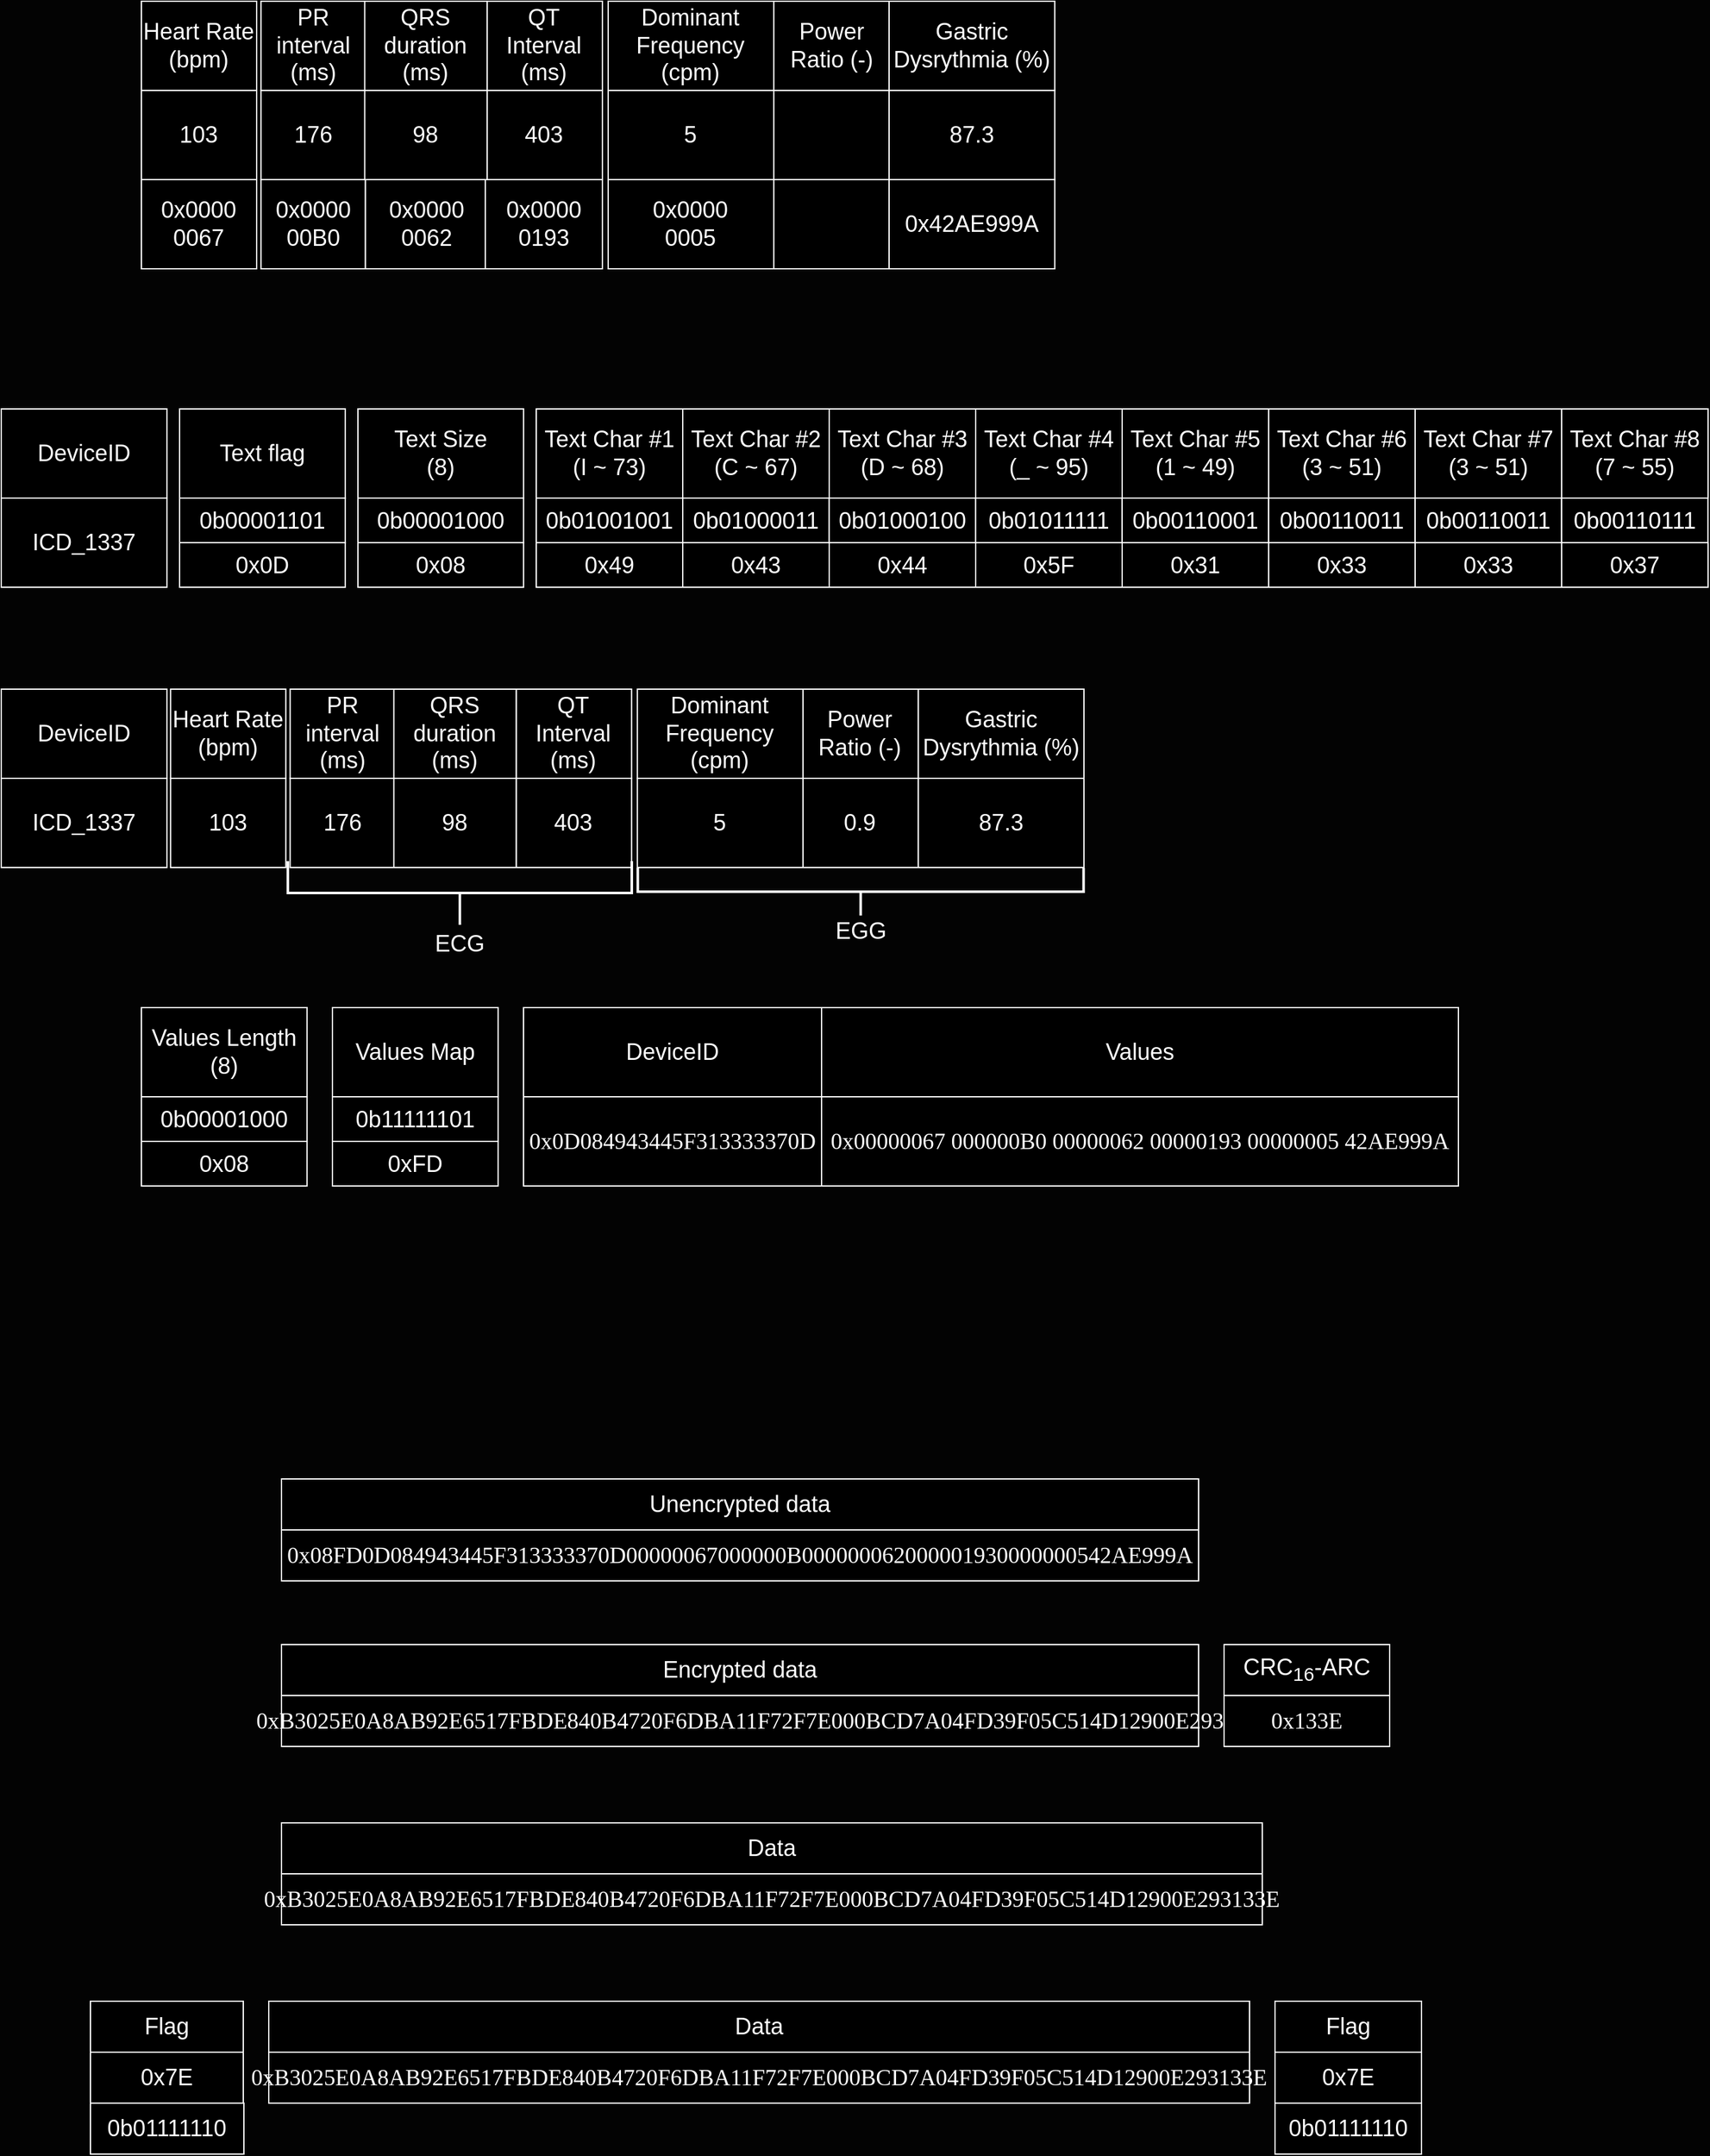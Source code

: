 <mxfile version="13.8.6" type="device"><diagram id="PseFhFlDdBNl5B23AaMg" name="Page-1"><mxGraphModel dx="1422" dy="1946" grid="1" gridSize="10" guides="0" tooltips="1" connect="1" arrows="1" fold="1" page="1" pageScale="1" pageWidth="850" pageHeight="1100" background="#030303" math="0" shadow="0"><root><mxCell id="0"/><mxCell id="1" parent="0"/><mxCell id="UPFgF3G_r19ZJ5kkSNfO-23" value="" style="group" parent="1" vertex="1" connectable="0"><mxGeometry x="40" y="-80" width="850" height="140" as="geometry"/></mxCell><mxCell id="UPFgF3G_r19ZJ5kkSNfO-10" value="Dominant Frequency (cpm)" style="rounded=0;whiteSpace=wrap;html=1;strokeColor=#FFFFFF;fontColor=#FFFFFF;fillColor=#000000;fontSize=18;" parent="UPFgF3G_r19ZJ5kkSNfO-23" vertex="1"><mxGeometry x="499.368" width="130.073" height="70" as="geometry"/></mxCell><mxCell id="UPFgF3G_r19ZJ5kkSNfO-11" value="5" style="rounded=0;whiteSpace=wrap;html=1;strokeColor=#FFFFFF;fontColor=#FFFFFF;fillColor=#000000;fontSize=18;" parent="UPFgF3G_r19ZJ5kkSNfO-23" vertex="1"><mxGeometry x="499.368" y="70" width="130.073" height="70" as="geometry"/></mxCell><mxCell id="UPFgF3G_r19ZJ5kkSNfO-16" value="" style="group;fontSize=18;" parent="UPFgF3G_r19ZJ5kkSNfO-23" vertex="1" connectable="0"><mxGeometry width="130.073" height="140" as="geometry"/></mxCell><mxCell id="tG8ZuLbq16V0WH_W7lKK-12" value="DeviceID" style="rounded=0;whiteSpace=wrap;html=1;strokeColor=#FFFFFF;fontColor=#FFFFFF;fillColor=#000000;fontSize=18;" parent="UPFgF3G_r19ZJ5kkSNfO-16" vertex="1"><mxGeometry width="130.073" height="70" as="geometry"/></mxCell><mxCell id="UPFgF3G_r19ZJ5kkSNfO-1" value="ICD_1337" style="rounded=0;whiteSpace=wrap;html=1;strokeColor=#FFFFFF;fontColor=#FFFFFF;fillColor=#000000;fontSize=18;" parent="UPFgF3G_r19ZJ5kkSNfO-16" vertex="1"><mxGeometry y="70" width="130.073" height="70" as="geometry"/></mxCell><mxCell id="UPFgF3G_r19ZJ5kkSNfO-17" value="" style="group;fontSize=18;" parent="UPFgF3G_r19ZJ5kkSNfO-23" vertex="1" connectable="0"><mxGeometry x="132.901" width="90.486" height="140" as="geometry"/></mxCell><mxCell id="UPFgF3G_r19ZJ5kkSNfO-2" value="Heart Rate (bpm)" style="rounded=0;whiteSpace=wrap;html=1;strokeColor=#FFFFFF;fontColor=#FFFFFF;fillColor=#000000;fontSize=18;" parent="UPFgF3G_r19ZJ5kkSNfO-17" vertex="1"><mxGeometry width="90.486" height="70" as="geometry"/></mxCell><mxCell id="UPFgF3G_r19ZJ5kkSNfO-3" value="103" style="rounded=0;whiteSpace=wrap;html=1;strokeColor=#FFFFFF;fontColor=#FFFFFF;fillColor=#000000;fontSize=18;" parent="UPFgF3G_r19ZJ5kkSNfO-17" vertex="1"><mxGeometry y="70" width="90.486" height="70" as="geometry"/></mxCell><mxCell id="UPFgF3G_r19ZJ5kkSNfO-18" value="" style="group;fontSize=18;" parent="UPFgF3G_r19ZJ5kkSNfO-23" vertex="1" connectable="0"><mxGeometry x="226.78" width="82.003" height="140" as="geometry"/></mxCell><mxCell id="UPFgF3G_r19ZJ5kkSNfO-4" value="PR interval (ms)" style="rounded=0;whiteSpace=wrap;html=1;strokeColor=#FFFFFF;fontColor=#FFFFFF;fillColor=#000000;fontSize=18;" parent="UPFgF3G_r19ZJ5kkSNfO-18" vertex="1"><mxGeometry width="82.003" height="70" as="geometry"/></mxCell><mxCell id="UPFgF3G_r19ZJ5kkSNfO-5" value="176" style="rounded=0;whiteSpace=wrap;html=1;strokeColor=#FFFFFF;fontColor=#FFFFFF;fillColor=#000000;fontSize=18;" parent="UPFgF3G_r19ZJ5kkSNfO-18" vertex="1"><mxGeometry y="70" width="82.003" height="70" as="geometry"/></mxCell><mxCell id="UPFgF3G_r19ZJ5kkSNfO-19" value="" style="group;fontSize=18;" parent="UPFgF3G_r19ZJ5kkSNfO-23" vertex="1" connectable="0"><mxGeometry x="308.217" width="96.141" height="140" as="geometry"/></mxCell><mxCell id="UPFgF3G_r19ZJ5kkSNfO-6" value="QRS duration (ms)" style="rounded=0;whiteSpace=wrap;html=1;strokeColor=#FFFFFF;fontColor=#FFFFFF;fillColor=#000000;fontSize=18;" parent="UPFgF3G_r19ZJ5kkSNfO-19" vertex="1"><mxGeometry width="96.141" height="70" as="geometry"/></mxCell><mxCell id="UPFgF3G_r19ZJ5kkSNfO-7" value="98" style="rounded=0;whiteSpace=wrap;html=1;strokeColor=#FFFFFF;fontColor=#FFFFFF;fillColor=#000000;fontSize=18;" parent="UPFgF3G_r19ZJ5kkSNfO-19" vertex="1"><mxGeometry y="70" width="96.141" height="70" as="geometry"/></mxCell><mxCell id="UPFgF3G_r19ZJ5kkSNfO-20" value="" style="group;fontSize=18;" parent="UPFgF3G_r19ZJ5kkSNfO-23" vertex="1" connectable="0"><mxGeometry x="404.358" width="90.486" height="140" as="geometry"/></mxCell><mxCell id="UPFgF3G_r19ZJ5kkSNfO-8" value="QT Interval (ms)" style="rounded=0;whiteSpace=wrap;html=1;strokeColor=#FFFFFF;fontColor=#FFFFFF;fillColor=#000000;fontSize=18;" parent="UPFgF3G_r19ZJ5kkSNfO-20" vertex="1"><mxGeometry width="90.486" height="70" as="geometry"/></mxCell><mxCell id="UPFgF3G_r19ZJ5kkSNfO-9" value="403" style="rounded=0;whiteSpace=wrap;html=1;strokeColor=#FFFFFF;fontColor=#FFFFFF;fillColor=#000000;fontSize=18;" parent="UPFgF3G_r19ZJ5kkSNfO-20" vertex="1"><mxGeometry y="70" width="90.486" height="70" as="geometry"/></mxCell><mxCell id="UPFgF3G_r19ZJ5kkSNfO-21" value="" style="group;fontSize=18;" parent="UPFgF3G_r19ZJ5kkSNfO-23" vertex="1" connectable="0"><mxGeometry x="629.441" width="90.486" height="140" as="geometry"/></mxCell><mxCell id="UPFgF3G_r19ZJ5kkSNfO-12" value="Power Ratio (-)" style="rounded=0;whiteSpace=wrap;html=1;strokeColor=#FFFFFF;fontColor=#FFFFFF;fillColor=#000000;fontSize=18;" parent="UPFgF3G_r19ZJ5kkSNfO-21" vertex="1"><mxGeometry width="90.486" height="70" as="geometry"/></mxCell><mxCell id="UPFgF3G_r19ZJ5kkSNfO-13" value="0.9" style="rounded=0;whiteSpace=wrap;html=1;strokeColor=#FFFFFF;fontColor=#FFFFFF;fillColor=#000000;fontSize=18;" parent="UPFgF3G_r19ZJ5kkSNfO-21" vertex="1"><mxGeometry y="70" width="90.486" height="70" as="geometry"/></mxCell><mxCell id="UPFgF3G_r19ZJ5kkSNfO-22" value="" style="group;fontSize=18;" parent="UPFgF3G_r19ZJ5kkSNfO-23" vertex="1" connectable="0"><mxGeometry x="719.927" width="130.073" height="140" as="geometry"/></mxCell><mxCell id="UPFgF3G_r19ZJ5kkSNfO-14" value="Gastric Dysrythmia (%)" style="rounded=0;whiteSpace=wrap;html=1;strokeColor=#FFFFFF;fontColor=#FFFFFF;fillColor=#000000;fontSize=18;" parent="UPFgF3G_r19ZJ5kkSNfO-22" vertex="1"><mxGeometry width="130.073" height="70" as="geometry"/></mxCell><mxCell id="UPFgF3G_r19ZJ5kkSNfO-15" value="87.3" style="rounded=0;whiteSpace=wrap;html=1;strokeColor=#FFFFFF;fontColor=#FFFFFF;fillColor=#000000;fontSize=18;" parent="UPFgF3G_r19ZJ5kkSNfO-22" vertex="1"><mxGeometry y="70" width="130.073" height="70" as="geometry"/></mxCell><mxCell id="UPFgF3G_r19ZJ5kkSNfO-25" value="" style="strokeWidth=2;html=1;shape=mxgraph.flowchart.annotation_2;align=left;labelPosition=right;pointerEvents=1;fontSize=18;strokeColor=#FFFFFF;rotation=-90;" parent="1" vertex="1"><mxGeometry x="375" y="-55" width="50" height="270" as="geometry"/></mxCell><mxCell id="UPFgF3G_r19ZJ5kkSNfO-26" value="" style="strokeWidth=2;html=1;shape=mxgraph.flowchart.annotation_2;align=left;labelPosition=right;pointerEvents=1;fontSize=18;strokeColor=#FFFFFF;rotation=-90;aspect=fixed;" parent="1" vertex="1"><mxGeometry x="696" y="-96" width="37.44" height="350" as="geometry"/></mxCell><mxCell id="UPFgF3G_r19ZJ5kkSNfO-27" value="&lt;font color=&quot;#ffffff&quot;&gt;ECG&lt;/font&gt;" style="text;html=1;strokeColor=none;fillColor=none;align=center;verticalAlign=middle;whiteSpace=wrap;rounded=0;fontSize=18;" parent="1" vertex="1"><mxGeometry x="380" y="110" width="40" height="20" as="geometry"/></mxCell><mxCell id="UPFgF3G_r19ZJ5kkSNfO-28" value="&lt;font color=&quot;#ffffff&quot;&gt;EGG&lt;/font&gt;" style="text;html=1;strokeColor=none;fillColor=none;align=center;verticalAlign=middle;whiteSpace=wrap;rounded=0;fontSize=18;" parent="1" vertex="1"><mxGeometry x="694.72" y="100" width="40" height="20" as="geometry"/></mxCell><mxCell id="UPFgF3G_r19ZJ5kkSNfO-29" value="" style="group;fontSize=18;" parent="1" vertex="1" connectable="0"><mxGeometry x="40" y="-300" width="130.073" height="140" as="geometry"/></mxCell><mxCell id="UPFgF3G_r19ZJ5kkSNfO-30" value="DeviceID" style="rounded=0;whiteSpace=wrap;html=1;strokeColor=#FFFFFF;fontColor=#FFFFFF;fillColor=#000000;fontSize=18;" parent="UPFgF3G_r19ZJ5kkSNfO-29" vertex="1"><mxGeometry width="130.073" height="70" as="geometry"/></mxCell><mxCell id="UPFgF3G_r19ZJ5kkSNfO-31" value="ICD_1337" style="rounded=0;whiteSpace=wrap;html=1;strokeColor=#FFFFFF;fontColor=#FFFFFF;fillColor=#000000;fontSize=18;" parent="UPFgF3G_r19ZJ5kkSNfO-29" vertex="1"><mxGeometry y="70" width="130.073" height="70" as="geometry"/></mxCell><mxCell id="UPFgF3G_r19ZJ5kkSNfO-32" value="0b00001101&lt;br&gt;" style="rounded=0;whiteSpace=wrap;html=1;strokeColor=#FFFFFF;fontColor=#FFFFFF;fillColor=#000000;fontSize=18;" parent="1" vertex="1"><mxGeometry x="180" y="-230" width="130.07" height="35" as="geometry"/></mxCell><mxCell id="UPFgF3G_r19ZJ5kkSNfO-33" value="0x0D" style="rounded=0;whiteSpace=wrap;html=1;strokeColor=#FFFFFF;fontColor=#FFFFFF;fillColor=#000000;fontSize=18;" parent="1" vertex="1"><mxGeometry x="180" y="-195" width="130.07" height="35" as="geometry"/></mxCell><mxCell id="UPFgF3G_r19ZJ5kkSNfO-34" value="0b00001000" style="rounded=0;whiteSpace=wrap;html=1;strokeColor=#FFFFFF;fontColor=#FFFFFF;fillColor=#000000;fontSize=18;" parent="1" vertex="1"><mxGeometry x="320" y="-230" width="130.07" height="35" as="geometry"/></mxCell><mxCell id="UPFgF3G_r19ZJ5kkSNfO-35" value="0x08" style="rounded=0;whiteSpace=wrap;html=1;strokeColor=#FFFFFF;fontColor=#FFFFFF;fillColor=#000000;fontSize=18;" parent="1" vertex="1"><mxGeometry x="320" y="-195" width="130.07" height="35" as="geometry"/></mxCell><mxCell id="UPFgF3G_r19ZJ5kkSNfO-36" value="Text flag" style="rounded=0;whiteSpace=wrap;html=1;strokeColor=#FFFFFF;fontColor=#FFFFFF;fillColor=#000000;fontSize=18;" parent="1" vertex="1"><mxGeometry x="180" y="-300" width="130.073" height="70" as="geometry"/></mxCell><mxCell id="UPFgF3G_r19ZJ5kkSNfO-37" value="Text Size&lt;br&gt;(8)" style="rounded=0;whiteSpace=wrap;html=1;strokeColor=#FFFFFF;fontColor=#FFFFFF;fillColor=#000000;fontSize=18;" parent="1" vertex="1"><mxGeometry x="320" y="-300" width="130.073" height="70" as="geometry"/></mxCell><mxCell id="UPFgF3G_r19ZJ5kkSNfO-45" value="" style="group" parent="1" vertex="1" connectable="0"><mxGeometry x="460" y="-300" width="115.001" height="140" as="geometry"/></mxCell><mxCell id="UPFgF3G_r19ZJ5kkSNfO-38" value="0b01001001" style="rounded=0;whiteSpace=wrap;html=1;strokeColor=#FFFFFF;fontColor=#FFFFFF;fillColor=#000000;fontSize=18;" parent="UPFgF3G_r19ZJ5kkSNfO-45" vertex="1"><mxGeometry y="70" width="114.999" height="35" as="geometry"/></mxCell><mxCell id="UPFgF3G_r19ZJ5kkSNfO-39" value="0x49" style="rounded=0;whiteSpace=wrap;html=1;strokeColor=#FFFFFF;fontColor=#FFFFFF;fillColor=#000000;fontSize=18;" parent="UPFgF3G_r19ZJ5kkSNfO-45" vertex="1"><mxGeometry y="105" width="114.999" height="35" as="geometry"/></mxCell><mxCell id="UPFgF3G_r19ZJ5kkSNfO-40" value="Text Char #1&lt;br&gt;(I ~ 73)" style="rounded=0;whiteSpace=wrap;html=1;strokeColor=#FFFFFF;fontColor=#FFFFFF;fillColor=#000000;fontSize=18;" parent="UPFgF3G_r19ZJ5kkSNfO-45" vertex="1"><mxGeometry width="115.001" height="70" as="geometry"/></mxCell><mxCell id="UPFgF3G_r19ZJ5kkSNfO-46" value="" style="group" parent="1" vertex="1" connectable="0"><mxGeometry x="574.999" y="-300" width="115.001" height="140" as="geometry"/></mxCell><mxCell id="UPFgF3G_r19ZJ5kkSNfO-41" value="0b01000011" style="rounded=0;whiteSpace=wrap;html=1;strokeColor=#FFFFFF;fontColor=#FFFFFF;fillColor=#000000;fontSize=18;" parent="UPFgF3G_r19ZJ5kkSNfO-46" vertex="1"><mxGeometry x="1.137e-13" y="70" width="114.875" height="35" as="geometry"/></mxCell><mxCell id="UPFgF3G_r19ZJ5kkSNfO-42" value="0x43" style="rounded=0;whiteSpace=wrap;html=1;strokeColor=#FFFFFF;fontColor=#FFFFFF;fillColor=#000000;fontSize=18;" parent="UPFgF3G_r19ZJ5kkSNfO-46" vertex="1"><mxGeometry y="105" width="114.999" height="35" as="geometry"/></mxCell><mxCell id="UPFgF3G_r19ZJ5kkSNfO-43" value="Text Char #2&lt;br&gt;(C ~ 67)" style="rounded=0;whiteSpace=wrap;html=1;strokeColor=#FFFFFF;fontColor=#FFFFFF;fillColor=#000000;fontSize=18;" parent="UPFgF3G_r19ZJ5kkSNfO-46" vertex="1"><mxGeometry width="115.001" height="70" as="geometry"/></mxCell><mxCell id="UPFgF3G_r19ZJ5kkSNfO-47" value="" style="group" parent="1" vertex="1" connectable="0"><mxGeometry x="689.999" y="-300" width="115.001" height="140" as="geometry"/></mxCell><mxCell id="UPFgF3G_r19ZJ5kkSNfO-48" value="0b01000100" style="rounded=0;whiteSpace=wrap;html=1;strokeColor=#FFFFFF;fontColor=#FFFFFF;fillColor=#000000;fontSize=18;" parent="UPFgF3G_r19ZJ5kkSNfO-47" vertex="1"><mxGeometry x="1.137e-13" y="70" width="114.875" height="35" as="geometry"/></mxCell><mxCell id="UPFgF3G_r19ZJ5kkSNfO-49" value="0x44" style="rounded=0;whiteSpace=wrap;html=1;strokeColor=#FFFFFF;fontColor=#FFFFFF;fillColor=#000000;fontSize=18;" parent="UPFgF3G_r19ZJ5kkSNfO-47" vertex="1"><mxGeometry y="105" width="114.999" height="35" as="geometry"/></mxCell><mxCell id="UPFgF3G_r19ZJ5kkSNfO-50" value="Text Char #3&lt;br&gt;(D ~ 68)" style="rounded=0;whiteSpace=wrap;html=1;strokeColor=#FFFFFF;fontColor=#FFFFFF;fillColor=#000000;fontSize=18;" parent="UPFgF3G_r19ZJ5kkSNfO-47" vertex="1"><mxGeometry width="115.001" height="70" as="geometry"/></mxCell><mxCell id="UPFgF3G_r19ZJ5kkSNfO-51" value="" style="group" parent="1" vertex="1" connectable="0"><mxGeometry x="804.999" y="-300" width="115.001" height="140" as="geometry"/></mxCell><mxCell id="UPFgF3G_r19ZJ5kkSNfO-52" value="0b01011111" style="rounded=0;whiteSpace=wrap;html=1;strokeColor=#FFFFFF;fontColor=#FFFFFF;fillColor=#000000;fontSize=18;" parent="UPFgF3G_r19ZJ5kkSNfO-51" vertex="1"><mxGeometry x="1.137e-13" y="70" width="114.875" height="35" as="geometry"/></mxCell><mxCell id="UPFgF3G_r19ZJ5kkSNfO-53" value="0x5F" style="rounded=0;whiteSpace=wrap;html=1;strokeColor=#FFFFFF;fontColor=#FFFFFF;fillColor=#000000;fontSize=18;" parent="UPFgF3G_r19ZJ5kkSNfO-51" vertex="1"><mxGeometry y="105" width="114.999" height="35" as="geometry"/></mxCell><mxCell id="UPFgF3G_r19ZJ5kkSNfO-54" value="Text Char #4&lt;br&gt;(_ ~ 95)" style="rounded=0;whiteSpace=wrap;html=1;strokeColor=#FFFFFF;fontColor=#FFFFFF;fillColor=#000000;fontSize=18;" parent="UPFgF3G_r19ZJ5kkSNfO-51" vertex="1"><mxGeometry width="115.001" height="70" as="geometry"/></mxCell><mxCell id="UPFgF3G_r19ZJ5kkSNfO-55" value="" style="group" parent="1" vertex="1" connectable="0"><mxGeometry x="919.999" y="-300" width="115.001" height="140" as="geometry"/></mxCell><mxCell id="UPFgF3G_r19ZJ5kkSNfO-56" value="0b00110001" style="rounded=0;whiteSpace=wrap;html=1;strokeColor=#FFFFFF;fontColor=#FFFFFF;fillColor=#000000;fontSize=18;" parent="UPFgF3G_r19ZJ5kkSNfO-55" vertex="1"><mxGeometry x="1.137e-13" y="70" width="114.875" height="35" as="geometry"/></mxCell><mxCell id="UPFgF3G_r19ZJ5kkSNfO-57" value="0x31" style="rounded=0;whiteSpace=wrap;html=1;strokeColor=#FFFFFF;fontColor=#FFFFFF;fillColor=#000000;fontSize=18;" parent="UPFgF3G_r19ZJ5kkSNfO-55" vertex="1"><mxGeometry y="105" width="114.999" height="35" as="geometry"/></mxCell><mxCell id="UPFgF3G_r19ZJ5kkSNfO-58" value="Text Char #5&lt;br&gt;(1 ~ 49)" style="rounded=0;whiteSpace=wrap;html=1;strokeColor=#FFFFFF;fontColor=#FFFFFF;fillColor=#000000;fontSize=18;" parent="UPFgF3G_r19ZJ5kkSNfO-55" vertex="1"><mxGeometry width="115.001" height="70" as="geometry"/></mxCell><mxCell id="UPFgF3G_r19ZJ5kkSNfO-59" value="" style="group" parent="1" vertex="1" connectable="0"><mxGeometry x="1034.999" y="-300" width="115.001" height="140" as="geometry"/></mxCell><mxCell id="UPFgF3G_r19ZJ5kkSNfO-60" value="0b00110011" style="rounded=0;whiteSpace=wrap;html=1;strokeColor=#FFFFFF;fontColor=#FFFFFF;fillColor=#000000;fontSize=18;" parent="UPFgF3G_r19ZJ5kkSNfO-59" vertex="1"><mxGeometry x="1.137e-13" y="70" width="114.875" height="35" as="geometry"/></mxCell><mxCell id="UPFgF3G_r19ZJ5kkSNfO-61" value="0x33" style="rounded=0;whiteSpace=wrap;html=1;strokeColor=#FFFFFF;fontColor=#FFFFFF;fillColor=#000000;fontSize=18;" parent="UPFgF3G_r19ZJ5kkSNfO-59" vertex="1"><mxGeometry y="105" width="114.999" height="35" as="geometry"/></mxCell><mxCell id="UPFgF3G_r19ZJ5kkSNfO-62" value="Text Char #6&lt;br&gt;(3 ~ 51)" style="rounded=0;whiteSpace=wrap;html=1;strokeColor=#FFFFFF;fontColor=#FFFFFF;fillColor=#000000;fontSize=18;" parent="UPFgF3G_r19ZJ5kkSNfO-59" vertex="1"><mxGeometry width="115.001" height="70" as="geometry"/></mxCell><mxCell id="UPFgF3G_r19ZJ5kkSNfO-63" value="" style="group" parent="1" vertex="1" connectable="0"><mxGeometry x="1149.999" y="-300" width="115.001" height="140" as="geometry"/></mxCell><mxCell id="UPFgF3G_r19ZJ5kkSNfO-64" value="0b00110011" style="rounded=0;whiteSpace=wrap;html=1;strokeColor=#FFFFFF;fontColor=#FFFFFF;fillColor=#000000;fontSize=18;" parent="UPFgF3G_r19ZJ5kkSNfO-63" vertex="1"><mxGeometry x="1.137e-13" y="70" width="114.875" height="35" as="geometry"/></mxCell><mxCell id="UPFgF3G_r19ZJ5kkSNfO-65" value="0x33" style="rounded=0;whiteSpace=wrap;html=1;strokeColor=#FFFFFF;fontColor=#FFFFFF;fillColor=#000000;fontSize=18;" parent="UPFgF3G_r19ZJ5kkSNfO-63" vertex="1"><mxGeometry y="105" width="114.999" height="35" as="geometry"/></mxCell><mxCell id="UPFgF3G_r19ZJ5kkSNfO-66" value="Text Char #7&lt;br&gt;(3 ~ 51)" style="rounded=0;whiteSpace=wrap;html=1;strokeColor=#FFFFFF;fontColor=#FFFFFF;fillColor=#000000;fontSize=18;" parent="UPFgF3G_r19ZJ5kkSNfO-63" vertex="1"><mxGeometry width="115.001" height="70" as="geometry"/></mxCell><mxCell id="UPFgF3G_r19ZJ5kkSNfO-67" value="" style="group" parent="1" vertex="1" connectable="0"><mxGeometry x="1264.999" y="-300" width="115.001" height="140" as="geometry"/></mxCell><mxCell id="UPFgF3G_r19ZJ5kkSNfO-68" value="0b00110111" style="rounded=0;whiteSpace=wrap;html=1;strokeColor=#FFFFFF;fontColor=#FFFFFF;fillColor=#000000;fontSize=18;" parent="UPFgF3G_r19ZJ5kkSNfO-67" vertex="1"><mxGeometry x="1.137e-13" y="70" width="114.875" height="35" as="geometry"/></mxCell><mxCell id="UPFgF3G_r19ZJ5kkSNfO-69" value="0x37" style="rounded=0;whiteSpace=wrap;html=1;strokeColor=#FFFFFF;fontColor=#FFFFFF;fillColor=#000000;fontSize=18;" parent="UPFgF3G_r19ZJ5kkSNfO-67" vertex="1"><mxGeometry y="105" width="114.999" height="35" as="geometry"/></mxCell><mxCell id="UPFgF3G_r19ZJ5kkSNfO-70" value="Text Char #8&lt;br&gt;(7 ~ 55)" style="rounded=0;whiteSpace=wrap;html=1;strokeColor=#FFFFFF;fontColor=#FFFFFF;fillColor=#000000;fontSize=18;" parent="UPFgF3G_r19ZJ5kkSNfO-67" vertex="1"><mxGeometry width="115.001" height="70" as="geometry"/></mxCell><mxCell id="UPFgF3G_r19ZJ5kkSNfO-71" value="Dominant Frequency (cpm)" style="rounded=0;whiteSpace=wrap;html=1;strokeColor=#FFFFFF;fontColor=#FFFFFF;fillColor=#000000;fontSize=18;" parent="1" vertex="1"><mxGeometry x="516.468" y="-620" width="130.073" height="70" as="geometry"/></mxCell><mxCell id="UPFgF3G_r19ZJ5kkSNfO-72" value="5" style="rounded=0;whiteSpace=wrap;html=1;strokeColor=#FFFFFF;fontColor=#FFFFFF;fillColor=#000000;fontSize=18;" parent="1" vertex="1"><mxGeometry x="516.468" y="-550" width="130.073" height="70" as="geometry"/></mxCell><mxCell id="UPFgF3G_r19ZJ5kkSNfO-73" value="" style="group;fontSize=18;" parent="1" vertex="1" connectable="0"><mxGeometry x="150.001" y="-620" width="90.486" height="140" as="geometry"/></mxCell><mxCell id="UPFgF3G_r19ZJ5kkSNfO-74" value="Heart Rate (bpm)" style="rounded=0;whiteSpace=wrap;html=1;strokeColor=#FFFFFF;fontColor=#FFFFFF;fillColor=#000000;fontSize=18;" parent="UPFgF3G_r19ZJ5kkSNfO-73" vertex="1"><mxGeometry width="90.486" height="70" as="geometry"/></mxCell><mxCell id="UPFgF3G_r19ZJ5kkSNfO-75" value="103" style="rounded=0;whiteSpace=wrap;html=1;strokeColor=#FFFFFF;fontColor=#FFFFFF;fillColor=#000000;fontSize=18;" parent="UPFgF3G_r19ZJ5kkSNfO-73" vertex="1"><mxGeometry y="70" width="90.486" height="70" as="geometry"/></mxCell><mxCell id="UPFgF3G_r19ZJ5kkSNfO-76" value="" style="group;fontSize=18;" parent="1" vertex="1" connectable="0"><mxGeometry x="243.88" y="-620" width="82.003" height="140" as="geometry"/></mxCell><mxCell id="UPFgF3G_r19ZJ5kkSNfO-77" value="PR interval (ms)" style="rounded=0;whiteSpace=wrap;html=1;strokeColor=#FFFFFF;fontColor=#FFFFFF;fillColor=#000000;fontSize=18;" parent="UPFgF3G_r19ZJ5kkSNfO-76" vertex="1"><mxGeometry width="82.003" height="70" as="geometry"/></mxCell><mxCell id="UPFgF3G_r19ZJ5kkSNfO-78" value="176" style="rounded=0;whiteSpace=wrap;html=1;strokeColor=#FFFFFF;fontColor=#FFFFFF;fillColor=#000000;fontSize=18;" parent="UPFgF3G_r19ZJ5kkSNfO-76" vertex="1"><mxGeometry y="70" width="82.003" height="70" as="geometry"/></mxCell><mxCell id="UPFgF3G_r19ZJ5kkSNfO-79" value="" style="group;fontSize=18;" parent="1" vertex="1" connectable="0"><mxGeometry x="325.317" y="-620" width="96.141" height="140" as="geometry"/></mxCell><mxCell id="UPFgF3G_r19ZJ5kkSNfO-80" value="QRS duration (ms)" style="rounded=0;whiteSpace=wrap;html=1;strokeColor=#FFFFFF;fontColor=#FFFFFF;fillColor=#000000;fontSize=18;" parent="UPFgF3G_r19ZJ5kkSNfO-79" vertex="1"><mxGeometry width="96.141" height="70" as="geometry"/></mxCell><mxCell id="UPFgF3G_r19ZJ5kkSNfO-81" value="98" style="rounded=0;whiteSpace=wrap;html=1;strokeColor=#FFFFFF;fontColor=#FFFFFF;fillColor=#000000;fontSize=18;" parent="UPFgF3G_r19ZJ5kkSNfO-79" vertex="1"><mxGeometry y="70" width="96.141" height="70" as="geometry"/></mxCell><mxCell id="UPFgF3G_r19ZJ5kkSNfO-82" value="" style="group;fontSize=18;" parent="1" vertex="1" connectable="0"><mxGeometry x="421.458" y="-620" width="90.486" height="140" as="geometry"/></mxCell><mxCell id="UPFgF3G_r19ZJ5kkSNfO-83" value="QT Interval (ms)" style="rounded=0;whiteSpace=wrap;html=1;strokeColor=#FFFFFF;fontColor=#FFFFFF;fillColor=#000000;fontSize=18;" parent="UPFgF3G_r19ZJ5kkSNfO-82" vertex="1"><mxGeometry width="90.486" height="70" as="geometry"/></mxCell><mxCell id="UPFgF3G_r19ZJ5kkSNfO-84" value="403" style="rounded=0;whiteSpace=wrap;html=1;strokeColor=#FFFFFF;fontColor=#FFFFFF;fillColor=#000000;fontSize=18;" parent="UPFgF3G_r19ZJ5kkSNfO-82" vertex="1"><mxGeometry y="70" width="90.486" height="70" as="geometry"/></mxCell><mxCell id="UPFgF3G_r19ZJ5kkSNfO-85" value="" style="group;fontSize=18;" parent="1" vertex="1" connectable="0"><mxGeometry x="646.541" y="-620" width="90.486" height="140" as="geometry"/></mxCell><mxCell id="UPFgF3G_r19ZJ5kkSNfO-86" value="Power Ratio (-)" style="rounded=0;whiteSpace=wrap;html=1;strokeColor=#FFFFFF;fontColor=#FFFFFF;fillColor=#000000;fontSize=18;" parent="UPFgF3G_r19ZJ5kkSNfO-85" vertex="1"><mxGeometry width="90.486" height="70" as="geometry"/></mxCell><mxCell id="UPFgF3G_r19ZJ5kkSNfO-87" value="" style="rounded=0;whiteSpace=wrap;html=1;strokeColor=#FFFFFF;fontColor=#FFFFFF;fillColor=#000000;fontSize=18;" parent="UPFgF3G_r19ZJ5kkSNfO-85" vertex="1"><mxGeometry y="70" width="90.486" height="70" as="geometry"/></mxCell><mxCell id="UPFgF3G_r19ZJ5kkSNfO-88" value="" style="group;fontSize=18;" parent="1" vertex="1" connectable="0"><mxGeometry x="737.027" y="-620" width="130.073" height="140" as="geometry"/></mxCell><mxCell id="UPFgF3G_r19ZJ5kkSNfO-89" value="Gastric Dysrythmia (%)" style="rounded=0;whiteSpace=wrap;html=1;strokeColor=#FFFFFF;fontColor=#FFFFFF;fillColor=#000000;fontSize=18;" parent="UPFgF3G_r19ZJ5kkSNfO-88" vertex="1"><mxGeometry width="130.073" height="70" as="geometry"/></mxCell><mxCell id="UPFgF3G_r19ZJ5kkSNfO-90" value="87.3" style="rounded=0;whiteSpace=wrap;html=1;strokeColor=#FFFFFF;fontColor=#FFFFFF;fillColor=#000000;fontSize=18;" parent="UPFgF3G_r19ZJ5kkSNfO-88" vertex="1"><mxGeometry y="70" width="130.073" height="70" as="geometry"/></mxCell><mxCell id="UPFgF3G_r19ZJ5kkSNfO-91" value="0x0000&lt;br&gt;0067" style="rounded=0;whiteSpace=wrap;html=1;strokeColor=#FFFFFF;fontColor=#FFFFFF;fillColor=#000000;fontSize=18;" parent="1" vertex="1"><mxGeometry x="150.001" y="-480" width="90.486" height="70" as="geometry"/></mxCell><mxCell id="UPFgF3G_r19ZJ5kkSNfO-92" value="0x0000&lt;br&gt;00B0" style="rounded=0;whiteSpace=wrap;html=1;strokeColor=#FFFFFF;fontColor=#FFFFFF;fillColor=#000000;fontSize=18;" parent="1" vertex="1"><mxGeometry x="243.88" y="-480" width="82.003" height="70" as="geometry"/></mxCell><mxCell id="UPFgF3G_r19ZJ5kkSNfO-93" value="0x0000&lt;br&gt;0062" style="rounded=0;whiteSpace=wrap;html=1;strokeColor=#FFFFFF;fontColor=#FFFFFF;fillColor=#000000;fontSize=18;" parent="1" vertex="1"><mxGeometry x="325.88" y="-480" width="96.141" height="70" as="geometry"/></mxCell><mxCell id="UPFgF3G_r19ZJ5kkSNfO-94" value="0x0000&lt;br&gt;0193" style="rounded=0;whiteSpace=wrap;html=1;strokeColor=#FFFFFF;fontColor=#FFFFFF;fillColor=#000000;fontSize=18;" parent="1" vertex="1"><mxGeometry x="420" y="-480" width="91.94" height="70" as="geometry"/></mxCell><mxCell id="UPFgF3G_r19ZJ5kkSNfO-95" value="0x0000&lt;br&gt;0005" style="rounded=0;whiteSpace=wrap;html=1;strokeColor=#FFFFFF;fontColor=#FFFFFF;fillColor=#000000;fontSize=18;" parent="1" vertex="1"><mxGeometry x="516.47" y="-480" width="130.073" height="70" as="geometry"/></mxCell><mxCell id="UPFgF3G_r19ZJ5kkSNfO-96" value="" style="rounded=0;whiteSpace=wrap;html=1;strokeColor=#FFFFFF;fontColor=#FFFFFF;fillColor=#000000;fontSize=18;" parent="1" vertex="1"><mxGeometry x="646.54" y="-480" width="90.486" height="70" as="geometry"/></mxCell><mxCell id="UPFgF3G_r19ZJ5kkSNfO-97" value="0x42AE999A" style="rounded=0;whiteSpace=wrap;html=1;strokeColor=#FFFFFF;fontColor=#FFFFFF;fillColor=#000000;fontSize=18;" parent="1" vertex="1"><mxGeometry x="737.03" y="-480" width="130.073" height="70" as="geometry"/></mxCell><mxCell id="UPFgF3G_r19ZJ5kkSNfO-98" value="0b00001000" style="rounded=0;whiteSpace=wrap;html=1;strokeColor=#FFFFFF;fontColor=#FFFFFF;fillColor=#000000;fontSize=18;" parent="1" vertex="1"><mxGeometry x="150" y="240" width="130.07" height="35" as="geometry"/></mxCell><mxCell id="UPFgF3G_r19ZJ5kkSNfO-99" value="0x08" style="rounded=0;whiteSpace=wrap;html=1;strokeColor=#FFFFFF;fontColor=#FFFFFF;fillColor=#000000;fontSize=18;" parent="1" vertex="1"><mxGeometry x="150" y="275" width="130.07" height="35" as="geometry"/></mxCell><mxCell id="UPFgF3G_r19ZJ5kkSNfO-100" value="Values Length&lt;br&gt;(8)" style="rounded=0;whiteSpace=wrap;html=1;strokeColor=#FFFFFF;fontColor=#FFFFFF;fillColor=#000000;fontSize=18;" parent="1" vertex="1"><mxGeometry x="150" y="170" width="130.073" height="70" as="geometry"/></mxCell><mxCell id="UPFgF3G_r19ZJ5kkSNfO-101" value="0b11111101" style="rounded=0;whiteSpace=wrap;html=1;strokeColor=#FFFFFF;fontColor=#FFFFFF;fillColor=#000000;fontSize=18;" parent="1" vertex="1"><mxGeometry x="300" y="240" width="130.07" height="35" as="geometry"/></mxCell><mxCell id="UPFgF3G_r19ZJ5kkSNfO-102" value="0xFD" style="rounded=0;whiteSpace=wrap;html=1;strokeColor=#FFFFFF;fontColor=#FFFFFF;fillColor=#000000;fontSize=18;" parent="1" vertex="1"><mxGeometry x="300" y="275" width="130.07" height="35" as="geometry"/></mxCell><mxCell id="UPFgF3G_r19ZJ5kkSNfO-103" value="Values Map" style="rounded=0;whiteSpace=wrap;html=1;strokeColor=#FFFFFF;fontColor=#FFFFFF;fillColor=#000000;fontSize=18;" parent="1" vertex="1"><mxGeometry x="300" y="170" width="130.073" height="70" as="geometry"/></mxCell><mxCell id="UPFgF3G_r19ZJ5kkSNfO-105" value="" style="group;fontSize=18;" parent="1" vertex="1" connectable="0"><mxGeometry x="450" y="170" width="234" height="140" as="geometry"/></mxCell><mxCell id="UPFgF3G_r19ZJ5kkSNfO-106" value="DeviceID" style="rounded=0;whiteSpace=wrap;html=1;strokeColor=#FFFFFF;fontColor=#FFFFFF;fillColor=#000000;fontSize=18;" parent="UPFgF3G_r19ZJ5kkSNfO-105" vertex="1"><mxGeometry width="234.0" height="70" as="geometry"/></mxCell><mxCell id="UPFgF3G_r19ZJ5kkSNfO-138" value="&lt;span style=&quot;font-family: &amp;#34;calibri&amp;#34;&quot;&gt;&lt;font style=&quot;font-size: 18px&quot;&gt;0x0D084943445F313333370D&lt;/font&gt;&lt;/span&gt;" style="rounded=0;whiteSpace=wrap;html=1;strokeColor=#FFFFFF;fontColor=#FFFFFF;fillColor=#000000;fontSize=18;" parent="UPFgF3G_r19ZJ5kkSNfO-105" vertex="1"><mxGeometry y="70" width="233.989" height="70" as="geometry"/></mxCell><mxCell id="UPFgF3G_r19ZJ5kkSNfO-110" value="" style="group;fontSize=18;" parent="1" vertex="1" connectable="0"><mxGeometry x="684" y="170" width="500" height="140" as="geometry"/></mxCell><mxCell id="UPFgF3G_r19ZJ5kkSNfO-111" value="Values" style="rounded=0;whiteSpace=wrap;html=1;strokeColor=#FFFFFF;fontColor=#FFFFFF;fillColor=#000000;fontSize=18;" parent="UPFgF3G_r19ZJ5kkSNfO-110" vertex="1"><mxGeometry width="500.0" height="70" as="geometry"/></mxCell><mxCell id="UPFgF3G_r19ZJ5kkSNfO-135" value="&lt;p style=&quot;margin-top: 0pt ; margin-bottom: 0pt ; margin-left: 0in ; direction: ltr ; unicode-bidi: embed ; word-break: normal&quot;&gt;&lt;span style=&quot;font-family: &amp;#34;calibri&amp;#34;&quot;&gt;0x00000067 000000B0 00000062 00000193&amp;nbsp;00000005 42AE999A&lt;/span&gt;&lt;/p&gt;" style="rounded=0;whiteSpace=wrap;html=1;strokeColor=#FFFFFF;fontColor=#FFFFFF;fillColor=#000000;fontSize=18;" parent="UPFgF3G_r19ZJ5kkSNfO-110" vertex="1"><mxGeometry y="70" width="500.0" height="70" as="geometry"/></mxCell><mxCell id="UPFgF3G_r19ZJ5kkSNfO-139" value="Unencrypted data" style="rounded=0;whiteSpace=wrap;html=1;strokeColor=#FFFFFF;fontColor=#FFFFFF;fillColor=#000000;fontSize=18;" parent="1" vertex="1"><mxGeometry x="260" y="540" width="720" height="40" as="geometry"/></mxCell><mxCell id="UPFgF3G_r19ZJ5kkSNfO-140" value="&lt;p style=&quot;margin-top: 0pt ; margin-bottom: 0pt ; margin-left: 0in ; direction: ltr ; unicode-bidi: embed ; word-break: normal&quot;&gt;&lt;span style=&quot;font-family: &amp;#34;calibri&amp;#34;&quot;&gt;0x08FD0D084943445F313333370D00000067000000B000000062000001930000000542AE999A&lt;/span&gt;&lt;br&gt;&lt;/p&gt;" style="rounded=0;whiteSpace=wrap;html=1;strokeColor=#FFFFFF;fontColor=#FFFFFF;fillColor=#000000;fontSize=18;" parent="1" vertex="1"><mxGeometry x="260" y="580" width="720" height="40" as="geometry"/></mxCell><mxCell id="UPFgF3G_r19ZJ5kkSNfO-141" value="Encrypted data" style="rounded=0;whiteSpace=wrap;html=1;strokeColor=#FFFFFF;fontColor=#FFFFFF;fillColor=#000000;fontSize=18;" parent="1" vertex="1"><mxGeometry x="260" y="670" width="720" height="40" as="geometry"/></mxCell><mxCell id="UPFgF3G_r19ZJ5kkSNfO-142" value="&lt;p style=&quot;margin-top: 0pt ; margin-bottom: 0pt ; margin-left: 0in ; direction: ltr ; unicode-bidi: embed ; word-break: normal&quot;&gt;&lt;font face=&quot;calibri&quot;&gt;0xB3025E0A8AB92E6517FBDE840B4720F6DBA11F72F7E000BCD7A04FD39F05C514D12900E293&lt;/font&gt;&lt;br&gt;&lt;/p&gt;" style="rounded=0;whiteSpace=wrap;html=1;strokeColor=#FFFFFF;fontColor=#FFFFFF;fillColor=#000000;fontSize=18;" parent="1" vertex="1"><mxGeometry x="260" y="710" width="720" height="40" as="geometry"/></mxCell><mxCell id="UPFgF3G_r19ZJ5kkSNfO-143" value="CRC&lt;sub&gt;16&lt;/sub&gt;-ARC" style="rounded=0;whiteSpace=wrap;html=1;strokeColor=#FFFFFF;fontColor=#FFFFFF;fillColor=#000000;fontSize=18;" parent="1" vertex="1"><mxGeometry x="1000" y="670" width="130" height="40" as="geometry"/></mxCell><mxCell id="UPFgF3G_r19ZJ5kkSNfO-144" value="&lt;p style=&quot;margin-top: 0pt ; margin-bottom: 0pt ; margin-left: 0in ; direction: ltr ; unicode-bidi: embed ; word-break: normal&quot;&gt;&lt;span style=&quot;font-family: &amp;#34;calibri&amp;#34;&quot;&gt;&lt;font style=&quot;font-size: 18px&quot;&gt;0x133E&lt;/font&gt;&lt;/span&gt;&lt;br&gt;&lt;/p&gt;" style="rounded=0;whiteSpace=wrap;html=1;strokeColor=#FFFFFF;fontColor=#FFFFFF;fillColor=#000000;fontSize=18;" parent="1" vertex="1"><mxGeometry x="1000" y="710" width="130" height="40" as="geometry"/></mxCell><mxCell id="UPFgF3G_r19ZJ5kkSNfO-149" value="Flag" style="rounded=0;whiteSpace=wrap;html=1;strokeColor=#FFFFFF;fontColor=#FFFFFF;fillColor=#000000;fontSize=18;" parent="1" vertex="1"><mxGeometry x="110" y="950" width="120" height="40" as="geometry"/></mxCell><mxCell id="UPFgF3G_r19ZJ5kkSNfO-150" value="0x7E" style="rounded=0;whiteSpace=wrap;html=1;strokeColor=#FFFFFF;fontColor=#FFFFFF;fillColor=#000000;fontSize=18;" parent="1" vertex="1"><mxGeometry x="110" y="990" width="120" height="40" as="geometry"/></mxCell><mxCell id="UPFgF3G_r19ZJ5kkSNfO-152" value="Flag" style="rounded=0;whiteSpace=wrap;html=1;strokeColor=#FFFFFF;fontColor=#FFFFFF;fillColor=#000000;fontSize=18;" parent="1" vertex="1"><mxGeometry x="1040" y="950" width="115" height="40" as="geometry"/></mxCell><mxCell id="UPFgF3G_r19ZJ5kkSNfO-153" value="0x7E" style="rounded=0;whiteSpace=wrap;html=1;strokeColor=#FFFFFF;fontColor=#FFFFFF;fillColor=#000000;fontSize=18;" parent="1" vertex="1"><mxGeometry x="1040" y="990" width="115" height="40" as="geometry"/></mxCell><mxCell id="UPFgF3G_r19ZJ5kkSNfO-154" value="0b01111110" style="rounded=0;whiteSpace=wrap;html=1;strokeColor=#FFFFFF;fontColor=#FFFFFF;fillColor=#000000;fontSize=18;" parent="1" vertex="1"><mxGeometry x="1040" y="1030" width="115" height="40" as="geometry"/></mxCell><mxCell id="UPFgF3G_r19ZJ5kkSNfO-155" value="0b01111110" style="rounded=0;whiteSpace=wrap;html=1;strokeColor=#FFFFFF;fontColor=#FFFFFF;fillColor=#000000;fontSize=18;" parent="1" vertex="1"><mxGeometry x="110" y="1030" width="120.49" height="40" as="geometry"/></mxCell><mxCell id="bF1MEE8QIbwjzZ0KIiy5-1" value="" style="group" vertex="1" connectable="0" parent="1"><mxGeometry x="260" y="810" width="770" height="80" as="geometry"/></mxCell><mxCell id="UPFgF3G_r19ZJ5kkSNfO-145" value="Data" style="rounded=0;whiteSpace=wrap;html=1;strokeColor=#FFFFFF;fontColor=#FFFFFF;fillColor=#000000;fontSize=18;" parent="bF1MEE8QIbwjzZ0KIiy5-1" vertex="1"><mxGeometry width="770" height="40" as="geometry"/></mxCell><mxCell id="UPFgF3G_r19ZJ5kkSNfO-146" value="&lt;p style=&quot;margin-top: 0pt ; margin-bottom: 0pt ; margin-left: 0in ; direction: ltr ; unicode-bidi: embed ; word-break: normal&quot;&gt;&lt;/p&gt;&lt;span style=&quot;font-family: &amp;#34;calibri&amp;#34;&quot;&gt;0xB3025E0A8AB92E6517FBDE840B4720F6DBA11F72F7E000BCD7A04FD39F05C514D12900E293133E&lt;/span&gt;" style="rounded=0;whiteSpace=wrap;html=1;strokeColor=#FFFFFF;fontColor=#FFFFFF;fillColor=#000000;fontSize=18;" parent="bF1MEE8QIbwjzZ0KIiy5-1" vertex="1"><mxGeometry y="40" width="770" height="40" as="geometry"/></mxCell><mxCell id="bF1MEE8QIbwjzZ0KIiy5-2" value="" style="group" vertex="1" connectable="0" parent="1"><mxGeometry x="250" y="950" width="770" height="80" as="geometry"/></mxCell><mxCell id="bF1MEE8QIbwjzZ0KIiy5-3" value="Data" style="rounded=0;whiteSpace=wrap;html=1;strokeColor=#FFFFFF;fontColor=#FFFFFF;fillColor=#000000;fontSize=18;" vertex="1" parent="bF1MEE8QIbwjzZ0KIiy5-2"><mxGeometry width="770" height="40" as="geometry"/></mxCell><mxCell id="bF1MEE8QIbwjzZ0KIiy5-4" value="&lt;p style=&quot;margin-top: 0pt ; margin-bottom: 0pt ; margin-left: 0in ; direction: ltr ; unicode-bidi: embed ; word-break: normal&quot;&gt;&lt;/p&gt;&lt;span style=&quot;font-family: &amp;#34;calibri&amp;#34;&quot;&gt;0xB3025E0A8AB92E6517FBDE840B4720F6DBA11F72F7E000BCD7A04FD39F05C514D12900E293133E&lt;/span&gt;" style="rounded=0;whiteSpace=wrap;html=1;strokeColor=#FFFFFF;fontColor=#FFFFFF;fillColor=#000000;fontSize=18;" vertex="1" parent="bF1MEE8QIbwjzZ0KIiy5-2"><mxGeometry y="40" width="770" height="40" as="geometry"/></mxCell></root></mxGraphModel></diagram></mxfile>